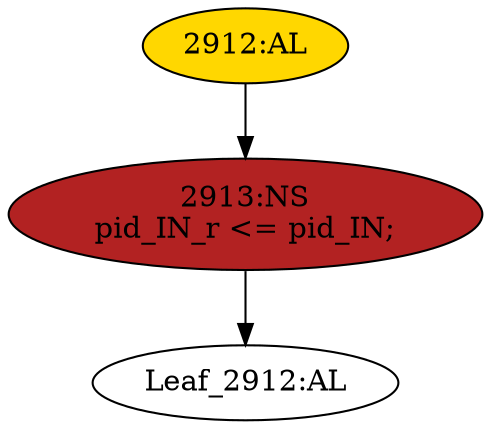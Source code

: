 strict digraph "" {
	node [label="\N"];
	"2912:AL"	 [ast="<pyverilog.vparser.ast.Always object at 0x7f13b54cc050>",
		clk_sens=True,
		fillcolor=gold,
		label="2912:AL",
		sens="['clk']",
		statements="[]",
		style=filled,
		typ=Always,
		use_var="['pid_IN']"];
	"2913:NS"	 [ast="<pyverilog.vparser.ast.NonblockingSubstitution object at 0x7f13b54cc190>",
		fillcolor=firebrick,
		label="2913:NS
pid_IN_r <= pid_IN;",
		statements="[<pyverilog.vparser.ast.NonblockingSubstitution object at 0x7f13b54cc190>]",
		style=filled,
		typ=NonblockingSubstitution];
	"2912:AL" -> "2913:NS"	 [cond="[]",
		lineno=None];
	"Leaf_2912:AL"	 [def_var="['pid_IN_r']",
		label="Leaf_2912:AL"];
	"2913:NS" -> "Leaf_2912:AL"	 [cond="[]",
		lineno=None];
}
